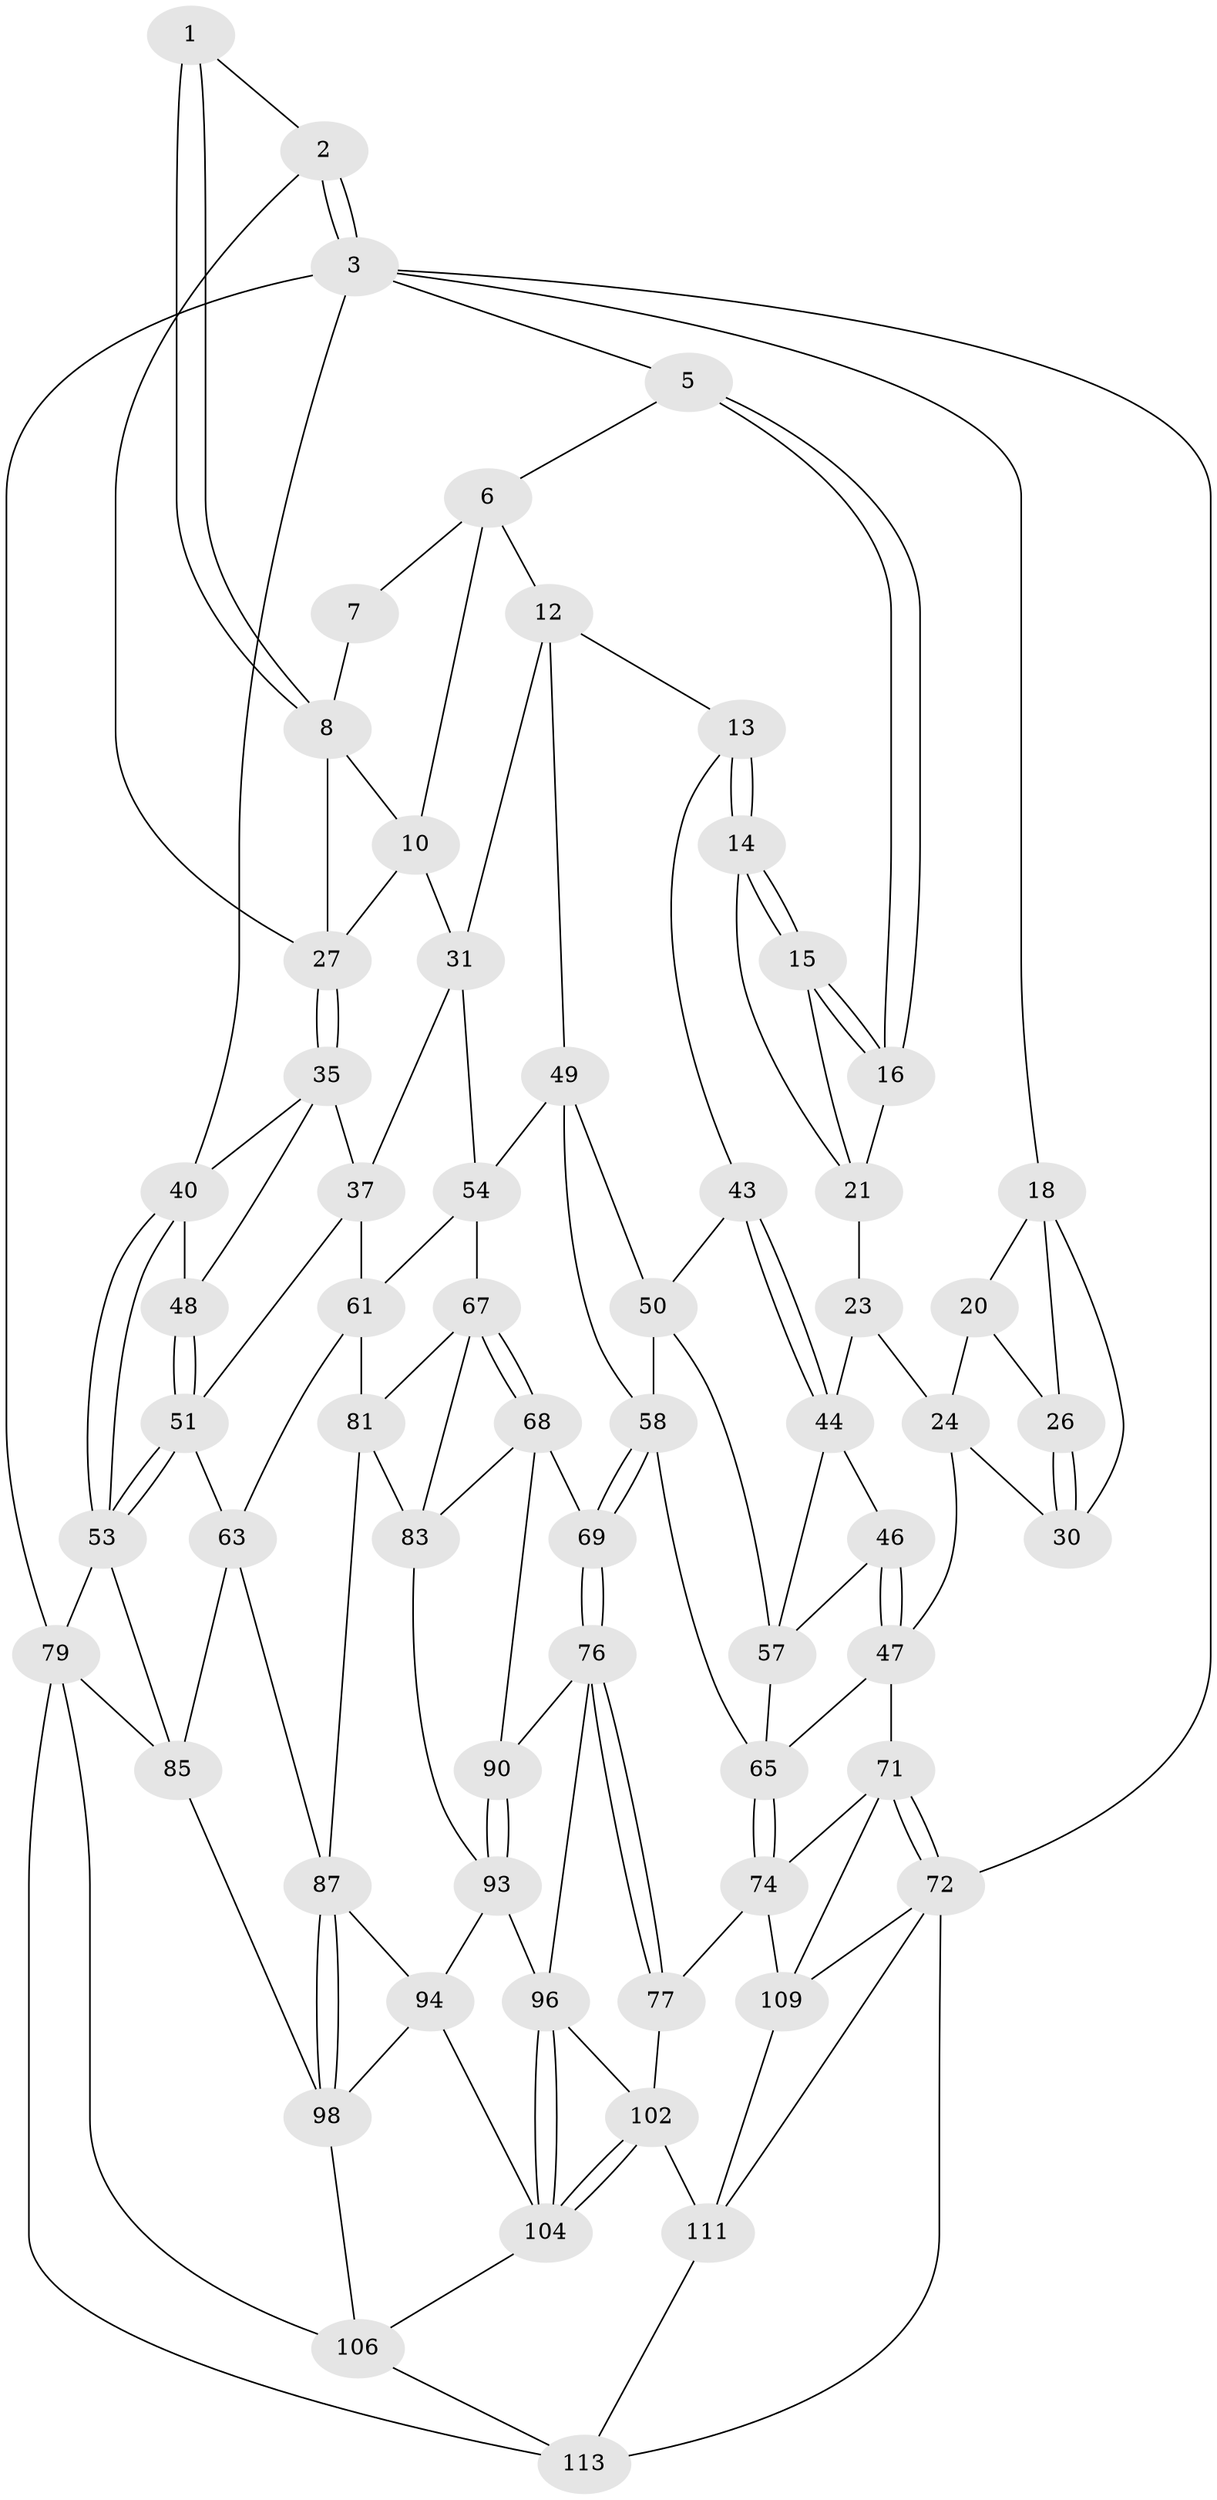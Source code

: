 // original degree distribution, {3: 0.035398230088495575, 4: 0.21238938053097345, 5: 0.5309734513274337, 6: 0.22123893805309736}
// Generated by graph-tools (version 1.1) at 2025/42/03/06/25 10:42:29]
// undirected, 64 vertices, 143 edges
graph export_dot {
graph [start="1"]
  node [color=gray90,style=filled];
  1 [pos="+0.7732282324919846+0"];
  2 [pos="+1+0"];
  3 [pos="+1+0",super="+4"];
  5 [pos="+0.2550385847899692+0"];
  6 [pos="+0.387331063875604+0",super="+11"];
  7 [pos="+0.7144001645890686+0"];
  8 [pos="+0.7138946263641925+0.13553060047347387",super="+9"];
  10 [pos="+0.5614493813350354+0.08965638794556427",super="+29"];
  12 [pos="+0.40877080786192727+0.1769280259231705",super="+32"];
  13 [pos="+0.36438929341663695+0.18515191711765677",super="+42"];
  14 [pos="+0.3536067047550455+0.17722982884545083",super="+34"];
  15 [pos="+0.2620632617211999+0.10234684164109477"];
  16 [pos="+0.23183880829085662+0",super="+17"];
  18 [pos="+0+0",super="+19"];
  20 [pos="+0.16421518420694023+0.0384646240695273",super="+25"];
  21 [pos="+0.16796831588815583+0.16847128666396205",super="+22"];
  23 [pos="+0.16330364606170278+0.17289296545922836"];
  24 [pos="+0.1580845993083479+0.1711745630298098",super="+33"];
  26 [pos="+0.12781698505557904+0.14038213929600654"];
  27 [pos="+0.7628756378677913+0.15593532562868379",super="+28"];
  30 [pos="+0+0.14465146367135695"];
  31 [pos="+0.5997533503813138+0.2639720827829933",super="+39"];
  35 [pos="+0.8045842035841295+0.19014728363951688",super="+36"];
  37 [pos="+0.7836396266848603+0.28423186204541406",super="+38"];
  40 [pos="+1+0",super="+41"];
  43 [pos="+0.2744288400500184+0.2988254367747011"];
  44 [pos="+0.2610652923391521+0.31467328476973067",super="+45"];
  46 [pos="+0.1162648407107474+0.40710459831023943"];
  47 [pos="+0+0.5114070682680059",super="+70"];
  48 [pos="+0.9006577106784762+0.3063907989976017"];
  49 [pos="+0.43803690999610995+0.3377679163768551",super="+55"];
  50 [pos="+0.38590862094894857+0.35385945128017426",super="+56"];
  51 [pos="+1+0.4784286210522342",super="+52"];
  53 [pos="+1+0.4909643609179853",super="+80"];
  54 [pos="+0.5589215372469603+0.39279315893252986",super="+62"];
  57 [pos="+0.3248492583210276+0.40465689388504505",super="+60"];
  58 [pos="+0.42729757873217317+0.5049530276137383",super="+59"];
  61 [pos="+0.7220959255992251+0.47593047113757264",super="+64"];
  63 [pos="+0.8330767356020884+0.505347318306661",super="+86"];
  65 [pos="+0.3507113975397172+0.5089175431708889",super="+66"];
  67 [pos="+0.5418116904126543+0.5204671703086909",super="+82"];
  68 [pos="+0.4822720109006449+0.5513473848710099",super="+84"];
  69 [pos="+0.47768327594407034+0.5512344885861032"];
  71 [pos="+0+0.6626969614228277",super="+75"];
  72 [pos="+0+0.7609313379387647",super="+73"];
  74 [pos="+0.220120323359515+0.7601498898139725",super="+78"];
  76 [pos="+0.3560545596334335+0.7285324849137361",super="+91"];
  77 [pos="+0.2759354728904696+0.775524611482464"];
  79 [pos="+1+1",super="+108"];
  81 [pos="+0.7279609258974393+0.6436689464478139",super="+89"];
  83 [pos="+0.5626683127866734+0.6470791578320018",super="+92"];
  85 [pos="+1+0.7355399732817921",super="+100"];
  87 [pos="+0.7850429982440484+0.7274325182921463",super="+88"];
  90 [pos="+0.5472049660401826+0.7128716200427385"];
  93 [pos="+0.5788987604393608+0.7432392959731752",super="+95"];
  94 [pos="+0.679195029087918+0.8240192880200274",super="+99"];
  96 [pos="+0.539017214585176+0.8198300654824321",super="+97"];
  98 [pos="+0.8288093775724327+0.8191480175874951",super="+101"];
  102 [pos="+0.44522659934575+0.8786984355589235",super="+103"];
  104 [pos="+0.6940761311099427+1",super="+105"];
  106 [pos="+0.8315296045550354+0.9720545759169452",super="+107"];
  109 [pos="+0.20468551357870243+1",super="+110"];
  111 [pos="+0.4023543026856658+1",super="+112"];
  113 [pos="+0.6929506451140506+1"];
  1 -- 2;
  1 -- 8;
  1 -- 8;
  2 -- 3;
  2 -- 3;
  2 -- 27;
  3 -- 40;
  3 -- 79;
  3 -- 72;
  3 -- 18;
  3 -- 5;
  5 -- 6;
  5 -- 16;
  5 -- 16;
  6 -- 7;
  6 -- 10;
  6 -- 12;
  7 -- 8;
  8 -- 10;
  8 -- 27;
  10 -- 27;
  10 -- 31;
  12 -- 13;
  12 -- 49;
  12 -- 31;
  13 -- 14 [weight=2];
  13 -- 14;
  13 -- 43;
  14 -- 15;
  14 -- 15;
  14 -- 21;
  15 -- 16;
  15 -- 16;
  15 -- 21;
  16 -- 21;
  18 -- 30;
  18 -- 26;
  18 -- 20;
  20 -- 24;
  20 -- 26;
  21 -- 23;
  23 -- 24;
  23 -- 44;
  24 -- 30;
  24 -- 47;
  26 -- 30;
  26 -- 30;
  27 -- 35;
  27 -- 35;
  31 -- 54;
  31 -- 37;
  35 -- 48;
  35 -- 37;
  35 -- 40;
  37 -- 51;
  37 -- 61;
  40 -- 53;
  40 -- 53;
  40 -- 48;
  43 -- 44;
  43 -- 44;
  43 -- 50;
  44 -- 57;
  44 -- 46;
  46 -- 47;
  46 -- 47;
  46 -- 57;
  47 -- 65;
  47 -- 71;
  48 -- 51;
  48 -- 51;
  49 -- 50;
  49 -- 58;
  49 -- 54;
  50 -- 57;
  50 -- 58;
  51 -- 53;
  51 -- 53;
  51 -- 63;
  53 -- 85;
  53 -- 79;
  54 -- 67;
  54 -- 61;
  57 -- 65;
  58 -- 69;
  58 -- 69;
  58 -- 65;
  61 -- 81;
  61 -- 63;
  63 -- 85;
  63 -- 87;
  65 -- 74;
  65 -- 74;
  67 -- 68;
  67 -- 68;
  67 -- 81;
  67 -- 83;
  68 -- 69;
  68 -- 90;
  68 -- 83;
  69 -- 76;
  69 -- 76;
  71 -- 72;
  71 -- 72;
  71 -- 74;
  71 -- 109;
  72 -- 113;
  72 -- 111;
  72 -- 109;
  74 -- 109;
  74 -- 77;
  76 -- 77;
  76 -- 77;
  76 -- 90;
  76 -- 96;
  77 -- 102;
  79 -- 113;
  79 -- 106;
  79 -- 85;
  81 -- 83;
  81 -- 87;
  83 -- 93;
  85 -- 98;
  87 -- 98;
  87 -- 98;
  87 -- 94;
  90 -- 93;
  90 -- 93;
  93 -- 96;
  93 -- 94;
  94 -- 104;
  94 -- 98;
  96 -- 104;
  96 -- 104;
  96 -- 102;
  98 -- 106;
  102 -- 104;
  102 -- 104;
  102 -- 111;
  104 -- 106;
  106 -- 113;
  109 -- 111;
  111 -- 113;
}

